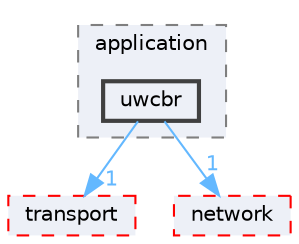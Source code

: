 digraph "uwcbr"
{
 // LATEX_PDF_SIZE
  bgcolor="transparent";
  edge [fontname=Helvetica,fontsize=10,labelfontname=Helvetica,labelfontsize=10];
  node [fontname=Helvetica,fontsize=10,shape=box,height=0.2,width=0.4];
  compound=true
  subgraph clusterdir_b285d5add5de2cf6cecd6895cc1a282d {
    graph [ bgcolor="#edf0f7", pencolor="grey50", label="application", fontname=Helvetica,fontsize=10 style="filled,dashed", URL="dir_b285d5add5de2cf6cecd6895cc1a282d.html",tooltip=""]
  dir_0ce6325756822c294bd9517e6a0f82e2 [label="uwcbr", fillcolor="#edf0f7", color="grey25", style="filled,bold", URL="dir_0ce6325756822c294bd9517e6a0f82e2.html",tooltip=""];
  }
  dir_ab3aa2eec868fc279541b9b5fcbc85e4 [label="transport", fillcolor="#edf0f7", color="red", style="filled,dashed", URL="dir_ab3aa2eec868fc279541b9b5fcbc85e4.html",tooltip=""];
  dir_bce92bcee51198345c21c8b524b3c6a2 [label="network", fillcolor="#edf0f7", color="red", style="filled,dashed", URL="dir_bce92bcee51198345c21c8b524b3c6a2.html",tooltip=""];
  dir_0ce6325756822c294bd9517e6a0f82e2->dir_ab3aa2eec868fc279541b9b5fcbc85e4 [headlabel="1", labeldistance=1.5 headhref="dir_000041_000028.html" href="dir_000041_000028.html" color="steelblue1" fontcolor="steelblue1"];
  dir_0ce6325756822c294bd9517e6a0f82e2->dir_bce92bcee51198345c21c8b524b3c6a2 [headlabel="1", labeldistance=1.5 headhref="dir_000041_000011.html" href="dir_000041_000011.html" color="steelblue1" fontcolor="steelblue1"];
}
